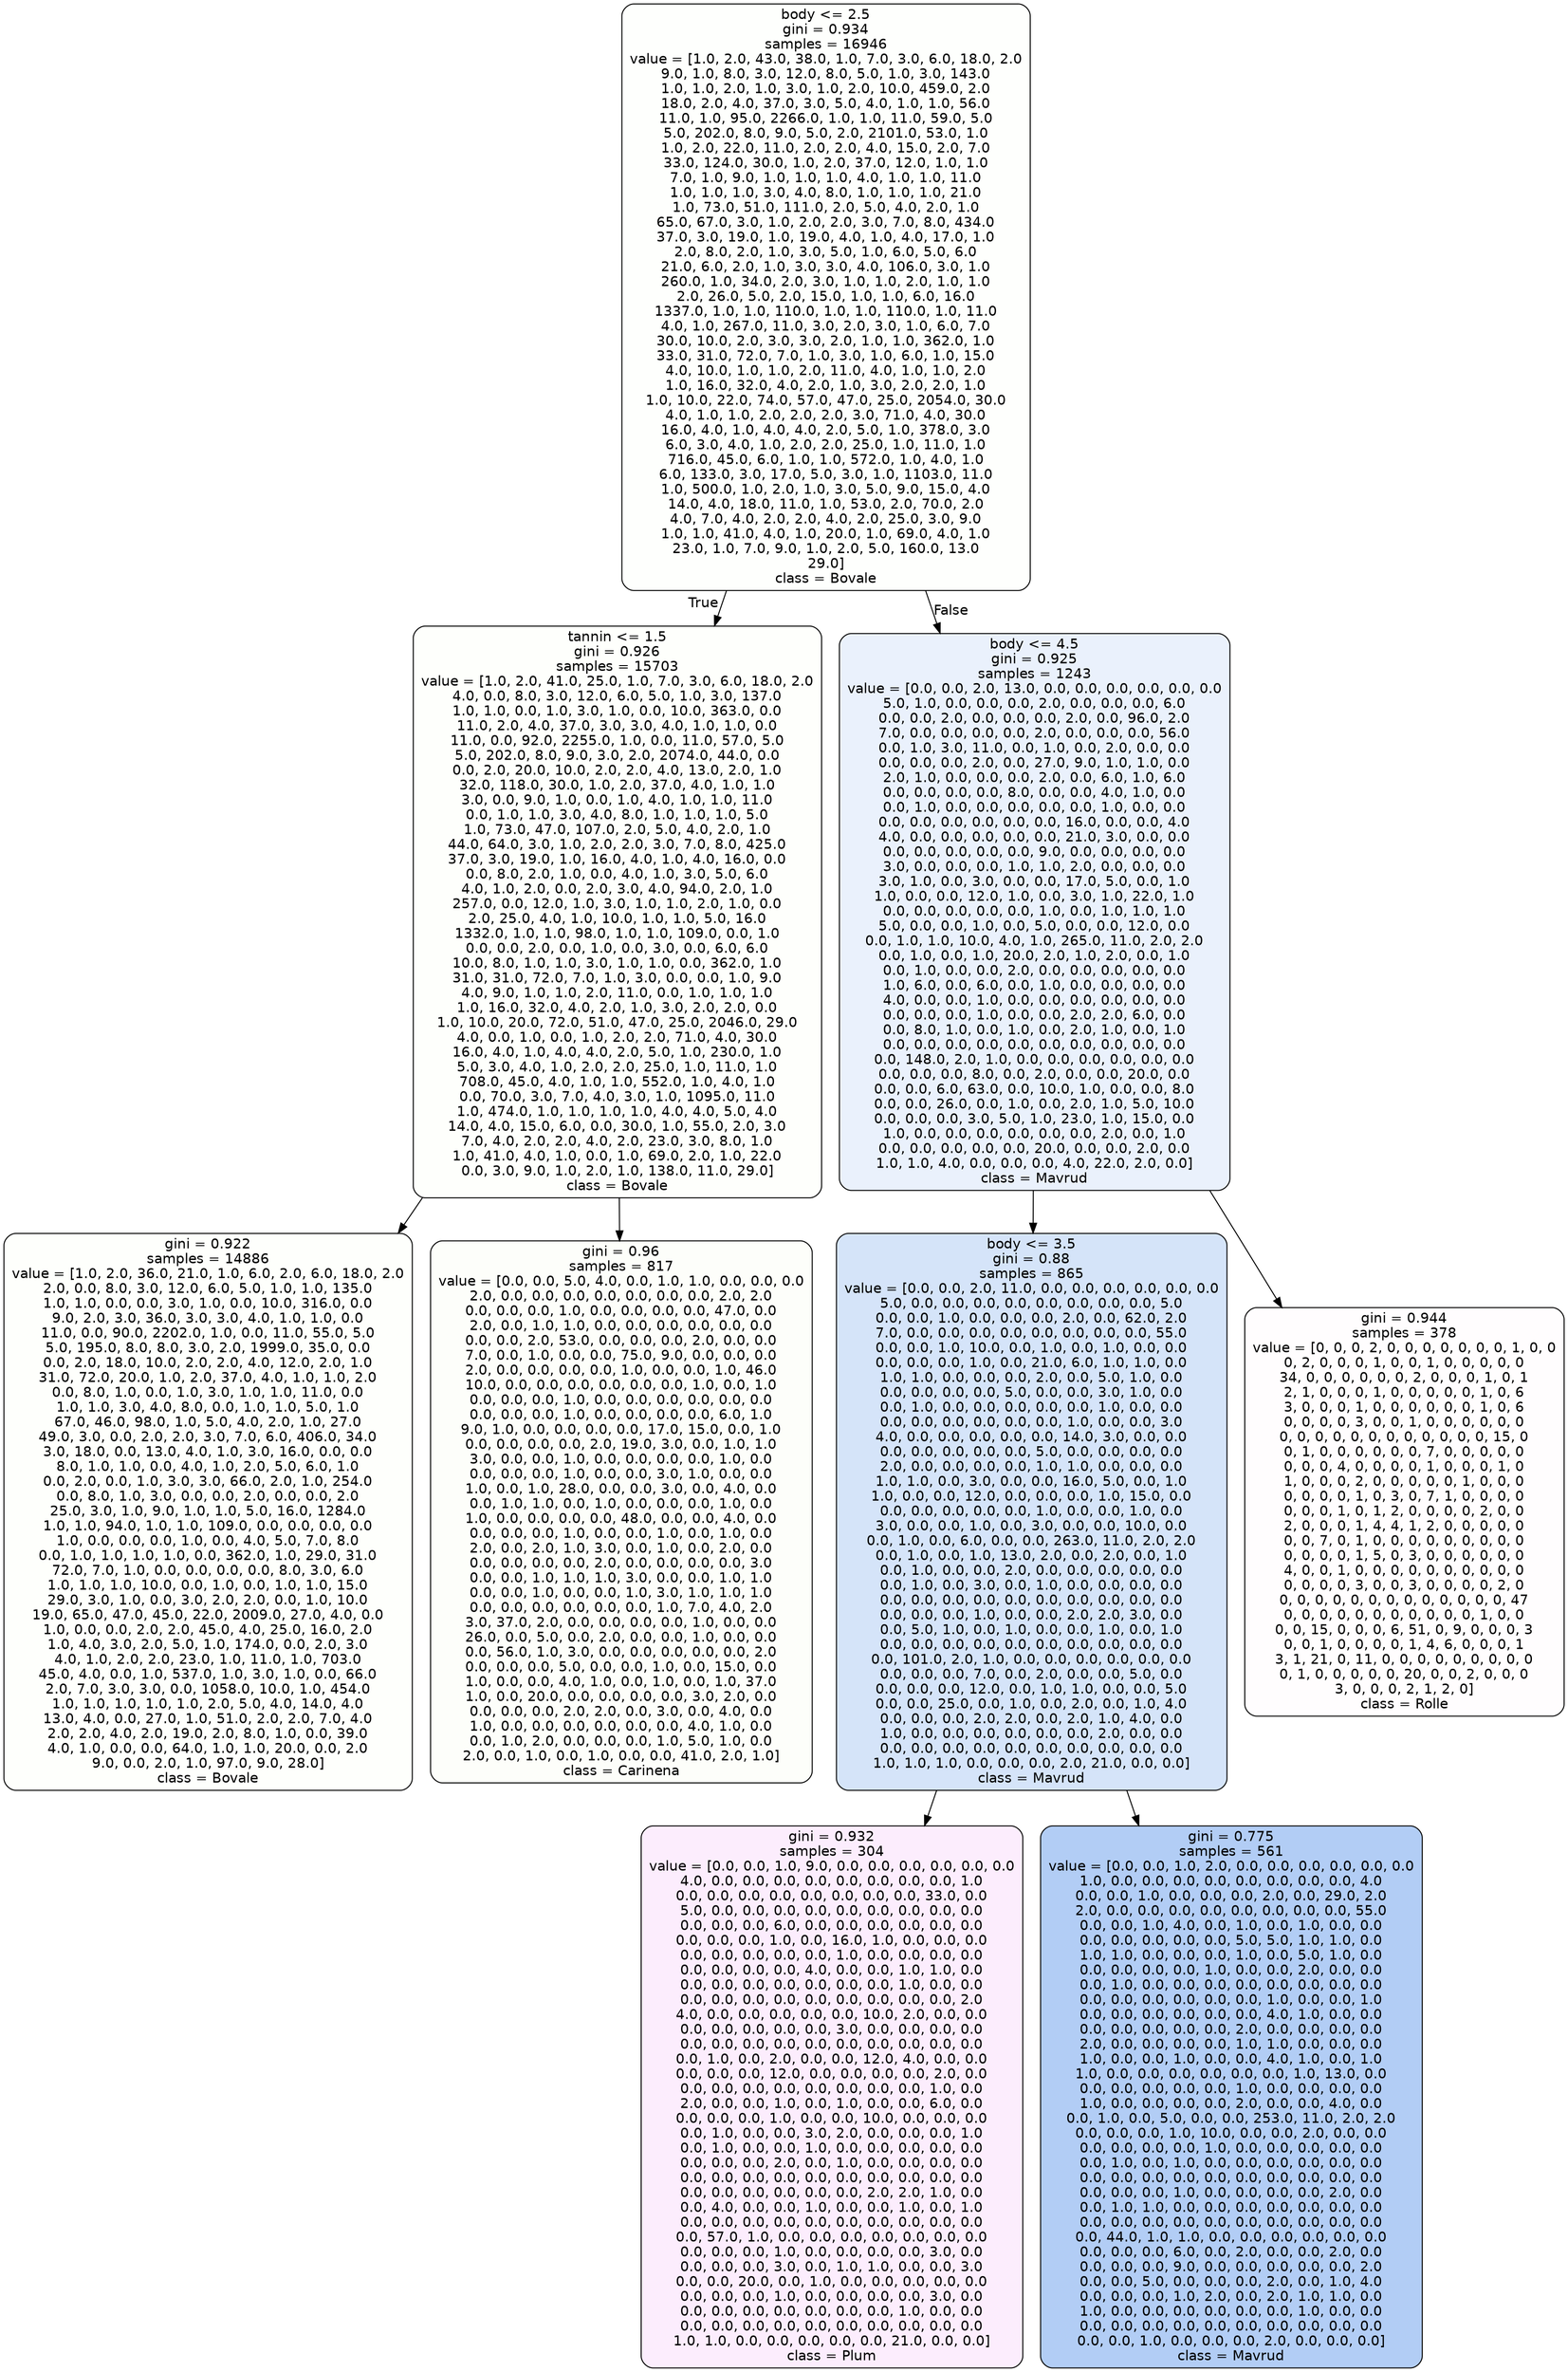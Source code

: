 digraph Tree {
node [shape=box, style="filled, rounded", color="black", fontname="helvetica"] ;
edge [fontname="helvetica"] ;
0 [label="body <= 2.5\ngini = 0.934\nsamples = 16946\nvalue = [1.0, 2.0, 43.0, 38.0, 1.0, 7.0, 3.0, 6.0, 18.0, 2.0\n9.0, 1.0, 8.0, 3.0, 12.0, 8.0, 5.0, 1.0, 3.0, 143.0\n1.0, 1.0, 2.0, 1.0, 3.0, 1.0, 2.0, 10.0, 459.0, 2.0\n18.0, 2.0, 4.0, 37.0, 3.0, 5.0, 4.0, 1.0, 1.0, 56.0\n11.0, 1.0, 95.0, 2266.0, 1.0, 1.0, 11.0, 59.0, 5.0\n5.0, 202.0, 8.0, 9.0, 5.0, 2.0, 2101.0, 53.0, 1.0\n1.0, 2.0, 22.0, 11.0, 2.0, 2.0, 4.0, 15.0, 2.0, 7.0\n33.0, 124.0, 30.0, 1.0, 2.0, 37.0, 12.0, 1.0, 1.0\n7.0, 1.0, 9.0, 1.0, 1.0, 1.0, 4.0, 1.0, 1.0, 11.0\n1.0, 1.0, 1.0, 3.0, 4.0, 8.0, 1.0, 1.0, 1.0, 21.0\n1.0, 73.0, 51.0, 111.0, 2.0, 5.0, 4.0, 2.0, 1.0\n65.0, 67.0, 3.0, 1.0, 2.0, 2.0, 3.0, 7.0, 8.0, 434.0\n37.0, 3.0, 19.0, 1.0, 19.0, 4.0, 1.0, 4.0, 17.0, 1.0\n2.0, 8.0, 2.0, 1.0, 3.0, 5.0, 1.0, 6.0, 5.0, 6.0\n21.0, 6.0, 2.0, 1.0, 3.0, 3.0, 4.0, 106.0, 3.0, 1.0\n260.0, 1.0, 34.0, 2.0, 3.0, 1.0, 1.0, 2.0, 1.0, 1.0\n2.0, 26.0, 5.0, 2.0, 15.0, 1.0, 1.0, 6.0, 16.0\n1337.0, 1.0, 1.0, 110.0, 1.0, 1.0, 110.0, 1.0, 11.0\n4.0, 1.0, 267.0, 11.0, 3.0, 2.0, 3.0, 1.0, 6.0, 7.0\n30.0, 10.0, 2.0, 3.0, 3.0, 2.0, 1.0, 1.0, 362.0, 1.0\n33.0, 31.0, 72.0, 7.0, 1.0, 3.0, 1.0, 6.0, 1.0, 15.0\n4.0, 10.0, 1.0, 1.0, 2.0, 11.0, 4.0, 1.0, 1.0, 2.0\n1.0, 16.0, 32.0, 4.0, 2.0, 1.0, 3.0, 2.0, 2.0, 1.0\n1.0, 10.0, 22.0, 74.0, 57.0, 47.0, 25.0, 2054.0, 30.0\n4.0, 1.0, 1.0, 2.0, 2.0, 2.0, 3.0, 71.0, 4.0, 30.0\n16.0, 4.0, 1.0, 4.0, 4.0, 2.0, 5.0, 1.0, 378.0, 3.0\n6.0, 3.0, 4.0, 1.0, 2.0, 2.0, 25.0, 1.0, 11.0, 1.0\n716.0, 45.0, 6.0, 1.0, 1.0, 572.0, 1.0, 4.0, 1.0\n6.0, 133.0, 3.0, 17.0, 5.0, 3.0, 1.0, 1103.0, 11.0\n1.0, 500.0, 1.0, 2.0, 1.0, 3.0, 5.0, 9.0, 15.0, 4.0\n14.0, 4.0, 18.0, 11.0, 1.0, 53.0, 2.0, 70.0, 2.0\n4.0, 7.0, 4.0, 2.0, 2.0, 4.0, 2.0, 25.0, 3.0, 9.0\n1.0, 1.0, 41.0, 4.0, 1.0, 20.0, 1.0, 69.0, 4.0, 1.0\n23.0, 1.0, 7.0, 9.0, 1.0, 2.0, 5.0, 160.0, 13.0\n29.0]\nclass = Bovale", fillcolor="#fefffd"] ;
1 [label="tannin <= 1.5\ngini = 0.926\nsamples = 15703\nvalue = [1.0, 2.0, 41.0, 25.0, 1.0, 7.0, 3.0, 6.0, 18.0, 2.0\n4.0, 0.0, 8.0, 3.0, 12.0, 6.0, 5.0, 1.0, 3.0, 137.0\n1.0, 1.0, 0.0, 1.0, 3.0, 1.0, 0.0, 10.0, 363.0, 0.0\n11.0, 2.0, 4.0, 37.0, 3.0, 3.0, 4.0, 1.0, 1.0, 0.0\n11.0, 0.0, 92.0, 2255.0, 1.0, 0.0, 11.0, 57.0, 5.0\n5.0, 202.0, 8.0, 9.0, 3.0, 2.0, 2074.0, 44.0, 0.0\n0.0, 2.0, 20.0, 10.0, 2.0, 2.0, 4.0, 13.0, 2.0, 1.0\n32.0, 118.0, 30.0, 1.0, 2.0, 37.0, 4.0, 1.0, 1.0\n3.0, 0.0, 9.0, 1.0, 0.0, 1.0, 4.0, 1.0, 1.0, 11.0\n0.0, 1.0, 1.0, 3.0, 4.0, 8.0, 1.0, 1.0, 1.0, 5.0\n1.0, 73.0, 47.0, 107.0, 2.0, 5.0, 4.0, 2.0, 1.0\n44.0, 64.0, 3.0, 1.0, 2.0, 2.0, 3.0, 7.0, 8.0, 425.0\n37.0, 3.0, 19.0, 1.0, 16.0, 4.0, 1.0, 4.0, 16.0, 0.0\n0.0, 8.0, 2.0, 1.0, 0.0, 4.0, 1.0, 3.0, 5.0, 6.0\n4.0, 1.0, 2.0, 0.0, 2.0, 3.0, 4.0, 94.0, 2.0, 1.0\n257.0, 0.0, 12.0, 1.0, 3.0, 1.0, 1.0, 2.0, 1.0, 0.0\n2.0, 25.0, 4.0, 1.0, 10.0, 1.0, 1.0, 5.0, 16.0\n1332.0, 1.0, 1.0, 98.0, 1.0, 1.0, 109.0, 0.0, 1.0\n0.0, 0.0, 2.0, 0.0, 1.0, 0.0, 3.0, 0.0, 6.0, 6.0\n10.0, 8.0, 1.0, 1.0, 3.0, 1.0, 1.0, 0.0, 362.0, 1.0\n31.0, 31.0, 72.0, 7.0, 1.0, 3.0, 0.0, 0.0, 1.0, 9.0\n4.0, 9.0, 1.0, 1.0, 2.0, 11.0, 0.0, 1.0, 1.0, 1.0\n1.0, 16.0, 32.0, 4.0, 2.0, 1.0, 3.0, 2.0, 2.0, 0.0\n1.0, 10.0, 20.0, 72.0, 51.0, 47.0, 25.0, 2046.0, 29.0\n4.0, 0.0, 1.0, 0.0, 1.0, 2.0, 2.0, 71.0, 4.0, 30.0\n16.0, 4.0, 1.0, 4.0, 4.0, 2.0, 5.0, 1.0, 230.0, 1.0\n5.0, 3.0, 4.0, 1.0, 2.0, 2.0, 25.0, 1.0, 11.0, 1.0\n708.0, 45.0, 4.0, 1.0, 1.0, 552.0, 1.0, 4.0, 1.0\n0.0, 70.0, 3.0, 7.0, 4.0, 3.0, 1.0, 1095.0, 11.0\n1.0, 474.0, 1.0, 1.0, 1.0, 1.0, 4.0, 4.0, 5.0, 4.0\n14.0, 4.0, 15.0, 6.0, 0.0, 30.0, 1.0, 55.0, 2.0, 3.0\n7.0, 4.0, 2.0, 2.0, 4.0, 2.0, 23.0, 3.0, 8.0, 1.0\n1.0, 41.0, 4.0, 1.0, 0.0, 1.0, 69.0, 2.0, 1.0, 22.0\n0.0, 3.0, 9.0, 1.0, 2.0, 1.0, 138.0, 11.0, 29.0]\nclass = Bovale", fillcolor="#fefffc"] ;
0 -> 1 [labeldistance=2.5, labelangle=45, headlabel="True"] ;
2 [label="gini = 0.922\nsamples = 14886\nvalue = [1.0, 2.0, 36.0, 21.0, 1.0, 6.0, 2.0, 6.0, 18.0, 2.0\n2.0, 0.0, 8.0, 3.0, 12.0, 6.0, 5.0, 1.0, 1.0, 135.0\n1.0, 1.0, 0.0, 0.0, 3.0, 1.0, 0.0, 10.0, 316.0, 0.0\n9.0, 2.0, 3.0, 36.0, 3.0, 3.0, 4.0, 1.0, 1.0, 0.0\n11.0, 0.0, 90.0, 2202.0, 1.0, 0.0, 11.0, 55.0, 5.0\n5.0, 195.0, 8.0, 8.0, 3.0, 2.0, 1999.0, 35.0, 0.0\n0.0, 2.0, 18.0, 10.0, 2.0, 2.0, 4.0, 12.0, 2.0, 1.0\n31.0, 72.0, 20.0, 1.0, 2.0, 37.0, 4.0, 1.0, 1.0, 2.0\n0.0, 8.0, 1.0, 0.0, 1.0, 3.0, 1.0, 1.0, 11.0, 0.0\n1.0, 1.0, 3.0, 4.0, 8.0, 0.0, 1.0, 1.0, 5.0, 1.0\n67.0, 46.0, 98.0, 1.0, 5.0, 4.0, 2.0, 1.0, 27.0\n49.0, 3.0, 0.0, 2.0, 2.0, 3.0, 7.0, 6.0, 406.0, 34.0\n3.0, 18.0, 0.0, 13.0, 4.0, 1.0, 3.0, 16.0, 0.0, 0.0\n8.0, 1.0, 1.0, 0.0, 4.0, 1.0, 2.0, 5.0, 6.0, 1.0\n0.0, 2.0, 0.0, 1.0, 3.0, 3.0, 66.0, 2.0, 1.0, 254.0\n0.0, 8.0, 1.0, 3.0, 0.0, 0.0, 2.0, 0.0, 0.0, 2.0\n25.0, 3.0, 1.0, 9.0, 1.0, 1.0, 5.0, 16.0, 1284.0\n1.0, 1.0, 94.0, 1.0, 1.0, 109.0, 0.0, 0.0, 0.0, 0.0\n1.0, 0.0, 0.0, 0.0, 1.0, 0.0, 4.0, 5.0, 7.0, 8.0\n0.0, 1.0, 1.0, 1.0, 1.0, 0.0, 362.0, 1.0, 29.0, 31.0\n72.0, 7.0, 1.0, 0.0, 0.0, 0.0, 0.0, 8.0, 3.0, 6.0\n1.0, 1.0, 1.0, 10.0, 0.0, 1.0, 0.0, 1.0, 1.0, 15.0\n29.0, 3.0, 1.0, 0.0, 3.0, 2.0, 2.0, 0.0, 1.0, 10.0\n19.0, 65.0, 47.0, 45.0, 22.0, 2009.0, 27.0, 4.0, 0.0\n1.0, 0.0, 0.0, 2.0, 2.0, 45.0, 4.0, 25.0, 16.0, 2.0\n1.0, 4.0, 3.0, 2.0, 5.0, 1.0, 174.0, 0.0, 2.0, 3.0\n4.0, 1.0, 2.0, 2.0, 23.0, 1.0, 11.0, 1.0, 703.0\n45.0, 4.0, 0.0, 1.0, 537.0, 1.0, 3.0, 1.0, 0.0, 66.0\n2.0, 7.0, 3.0, 3.0, 0.0, 1058.0, 10.0, 1.0, 454.0\n1.0, 1.0, 1.0, 1.0, 1.0, 2.0, 5.0, 4.0, 14.0, 4.0\n13.0, 4.0, 0.0, 27.0, 1.0, 51.0, 2.0, 2.0, 7.0, 4.0\n2.0, 2.0, 4.0, 2.0, 19.0, 2.0, 8.0, 1.0, 0.0, 39.0\n4.0, 1.0, 0.0, 0.0, 64.0, 1.0, 1.0, 20.0, 0.0, 2.0\n9.0, 0.0, 2.0, 1.0, 97.0, 9.0, 28.0]\nclass = Bovale", fillcolor="#fefffc"] ;
1 -> 2 ;
3 [label="gini = 0.96\nsamples = 817\nvalue = [0.0, 0.0, 5.0, 4.0, 0.0, 1.0, 1.0, 0.0, 0.0, 0.0\n2.0, 0.0, 0.0, 0.0, 0.0, 0.0, 0.0, 0.0, 2.0, 2.0\n0.0, 0.0, 0.0, 1.0, 0.0, 0.0, 0.0, 0.0, 47.0, 0.0\n2.0, 0.0, 1.0, 1.0, 0.0, 0.0, 0.0, 0.0, 0.0, 0.0\n0.0, 0.0, 2.0, 53.0, 0.0, 0.0, 0.0, 2.0, 0.0, 0.0\n7.0, 0.0, 1.0, 0.0, 0.0, 75.0, 9.0, 0.0, 0.0, 0.0\n2.0, 0.0, 0.0, 0.0, 0.0, 1.0, 0.0, 0.0, 1.0, 46.0\n10.0, 0.0, 0.0, 0.0, 0.0, 0.0, 0.0, 1.0, 0.0, 1.0\n0.0, 0.0, 0.0, 1.0, 0.0, 0.0, 0.0, 0.0, 0.0, 0.0\n0.0, 0.0, 0.0, 1.0, 0.0, 0.0, 0.0, 0.0, 6.0, 1.0\n9.0, 1.0, 0.0, 0.0, 0.0, 0.0, 17.0, 15.0, 0.0, 1.0\n0.0, 0.0, 0.0, 0.0, 2.0, 19.0, 3.0, 0.0, 1.0, 1.0\n3.0, 0.0, 0.0, 1.0, 0.0, 0.0, 0.0, 0.0, 1.0, 0.0\n0.0, 0.0, 0.0, 1.0, 0.0, 0.0, 3.0, 1.0, 0.0, 0.0\n1.0, 0.0, 1.0, 28.0, 0.0, 0.0, 3.0, 0.0, 4.0, 0.0\n0.0, 1.0, 1.0, 0.0, 1.0, 0.0, 0.0, 0.0, 1.0, 0.0\n1.0, 0.0, 0.0, 0.0, 0.0, 48.0, 0.0, 0.0, 4.0, 0.0\n0.0, 0.0, 0.0, 1.0, 0.0, 0.0, 1.0, 0.0, 1.0, 0.0\n2.0, 0.0, 2.0, 1.0, 3.0, 0.0, 1.0, 0.0, 2.0, 0.0\n0.0, 0.0, 0.0, 0.0, 2.0, 0.0, 0.0, 0.0, 0.0, 3.0\n0.0, 0.0, 1.0, 1.0, 1.0, 3.0, 0.0, 0.0, 1.0, 1.0\n0.0, 0.0, 1.0, 0.0, 0.0, 1.0, 3.0, 1.0, 1.0, 1.0\n0.0, 0.0, 0.0, 0.0, 0.0, 0.0, 1.0, 7.0, 4.0, 2.0\n3.0, 37.0, 2.0, 0.0, 0.0, 0.0, 0.0, 1.0, 0.0, 0.0\n26.0, 0.0, 5.0, 0.0, 2.0, 0.0, 0.0, 1.0, 0.0, 0.0\n0.0, 56.0, 1.0, 3.0, 0.0, 0.0, 0.0, 0.0, 0.0, 2.0\n0.0, 0.0, 0.0, 5.0, 0.0, 0.0, 1.0, 0.0, 15.0, 0.0\n1.0, 0.0, 0.0, 4.0, 1.0, 0.0, 1.0, 0.0, 1.0, 37.0\n1.0, 0.0, 20.0, 0.0, 0.0, 0.0, 0.0, 3.0, 2.0, 0.0\n0.0, 0.0, 0.0, 2.0, 2.0, 0.0, 3.0, 0.0, 4.0, 0.0\n1.0, 0.0, 0.0, 0.0, 0.0, 0.0, 0.0, 4.0, 1.0, 0.0\n0.0, 1.0, 2.0, 0.0, 0.0, 0.0, 1.0, 5.0, 1.0, 0.0\n2.0, 0.0, 1.0, 0.0, 1.0, 0.0, 0.0, 41.0, 2.0, 1.0]\nclass = Carinena", fillcolor="#fdfefa"] ;
1 -> 3 ;
4 [label="body <= 4.5\ngini = 0.925\nsamples = 1243\nvalue = [0.0, 0.0, 2.0, 13.0, 0.0, 0.0, 0.0, 0.0, 0.0, 0.0\n5.0, 1.0, 0.0, 0.0, 0.0, 2.0, 0.0, 0.0, 0.0, 6.0\n0.0, 0.0, 2.0, 0.0, 0.0, 0.0, 2.0, 0.0, 96.0, 2.0\n7.0, 0.0, 0.0, 0.0, 0.0, 2.0, 0.0, 0.0, 0.0, 56.0\n0.0, 1.0, 3.0, 11.0, 0.0, 1.0, 0.0, 2.0, 0.0, 0.0\n0.0, 0.0, 0.0, 2.0, 0.0, 27.0, 9.0, 1.0, 1.0, 0.0\n2.0, 1.0, 0.0, 0.0, 0.0, 2.0, 0.0, 6.0, 1.0, 6.0\n0.0, 0.0, 0.0, 0.0, 8.0, 0.0, 0.0, 4.0, 1.0, 0.0\n0.0, 1.0, 0.0, 0.0, 0.0, 0.0, 0.0, 1.0, 0.0, 0.0\n0.0, 0.0, 0.0, 0.0, 0.0, 0.0, 16.0, 0.0, 0.0, 4.0\n4.0, 0.0, 0.0, 0.0, 0.0, 0.0, 21.0, 3.0, 0.0, 0.0\n0.0, 0.0, 0.0, 0.0, 0.0, 9.0, 0.0, 0.0, 0.0, 0.0\n3.0, 0.0, 0.0, 0.0, 1.0, 1.0, 2.0, 0.0, 0.0, 0.0\n3.0, 1.0, 0.0, 3.0, 0.0, 0.0, 17.0, 5.0, 0.0, 1.0\n1.0, 0.0, 0.0, 12.0, 1.0, 0.0, 3.0, 1.0, 22.0, 1.0\n0.0, 0.0, 0.0, 0.0, 0.0, 1.0, 0.0, 1.0, 1.0, 1.0\n5.0, 0.0, 0.0, 1.0, 0.0, 5.0, 0.0, 0.0, 12.0, 0.0\n0.0, 1.0, 1.0, 10.0, 4.0, 1.0, 265.0, 11.0, 2.0, 2.0\n0.0, 1.0, 0.0, 1.0, 20.0, 2.0, 1.0, 2.0, 0.0, 1.0\n0.0, 1.0, 0.0, 0.0, 2.0, 0.0, 0.0, 0.0, 0.0, 0.0\n1.0, 6.0, 0.0, 6.0, 0.0, 1.0, 0.0, 0.0, 0.0, 0.0\n4.0, 0.0, 0.0, 1.0, 0.0, 0.0, 0.0, 0.0, 0.0, 0.0\n0.0, 0.0, 0.0, 1.0, 0.0, 0.0, 2.0, 2.0, 6.0, 0.0\n0.0, 8.0, 1.0, 0.0, 1.0, 0.0, 2.0, 1.0, 0.0, 1.0\n0.0, 0.0, 0.0, 0.0, 0.0, 0.0, 0.0, 0.0, 0.0, 0.0\n0.0, 148.0, 2.0, 1.0, 0.0, 0.0, 0.0, 0.0, 0.0, 0.0\n0.0, 0.0, 0.0, 8.0, 0.0, 2.0, 0.0, 0.0, 20.0, 0.0\n0.0, 0.0, 6.0, 63.0, 0.0, 10.0, 1.0, 0.0, 0.0, 8.0\n0.0, 0.0, 26.0, 0.0, 1.0, 0.0, 2.0, 1.0, 5.0, 10.0\n0.0, 0.0, 0.0, 3.0, 5.0, 1.0, 23.0, 1.0, 15.0, 0.0\n1.0, 0.0, 0.0, 0.0, 0.0, 0.0, 0.0, 2.0, 0.0, 1.0\n0.0, 0.0, 0.0, 0.0, 0.0, 20.0, 0.0, 0.0, 2.0, 0.0\n1.0, 1.0, 4.0, 0.0, 0.0, 0.0, 4.0, 22.0, 2.0, 0.0]\nclass = Mavrud", fillcolor="#eaf1fc"] ;
0 -> 4 [labeldistance=2.5, labelangle=-45, headlabel="False"] ;
5 [label="body <= 3.5\ngini = 0.88\nsamples = 865\nvalue = [0.0, 0.0, 2.0, 11.0, 0.0, 0.0, 0.0, 0.0, 0.0, 0.0\n5.0, 0.0, 0.0, 0.0, 0.0, 0.0, 0.0, 0.0, 0.0, 5.0\n0.0, 0.0, 1.0, 0.0, 0.0, 0.0, 2.0, 0.0, 62.0, 2.0\n7.0, 0.0, 0.0, 0.0, 0.0, 0.0, 0.0, 0.0, 0.0, 55.0\n0.0, 0.0, 1.0, 10.0, 0.0, 1.0, 0.0, 1.0, 0.0, 0.0\n0.0, 0.0, 0.0, 1.0, 0.0, 21.0, 6.0, 1.0, 1.0, 0.0\n1.0, 1.0, 0.0, 0.0, 0.0, 2.0, 0.0, 5.0, 1.0, 0.0\n0.0, 0.0, 0.0, 0.0, 5.0, 0.0, 0.0, 3.0, 1.0, 0.0\n0.0, 1.0, 0.0, 0.0, 0.0, 0.0, 0.0, 1.0, 0.0, 0.0\n0.0, 0.0, 0.0, 0.0, 0.0, 0.0, 1.0, 0.0, 0.0, 3.0\n4.0, 0.0, 0.0, 0.0, 0.0, 0.0, 14.0, 3.0, 0.0, 0.0\n0.0, 0.0, 0.0, 0.0, 0.0, 5.0, 0.0, 0.0, 0.0, 0.0\n2.0, 0.0, 0.0, 0.0, 0.0, 1.0, 1.0, 0.0, 0.0, 0.0\n1.0, 1.0, 0.0, 3.0, 0.0, 0.0, 16.0, 5.0, 0.0, 1.0\n1.0, 0.0, 0.0, 12.0, 0.0, 0.0, 0.0, 1.0, 15.0, 0.0\n0.0, 0.0, 0.0, 0.0, 0.0, 1.0, 0.0, 0.0, 1.0, 0.0\n3.0, 0.0, 0.0, 1.0, 0.0, 3.0, 0.0, 0.0, 10.0, 0.0\n0.0, 1.0, 0.0, 6.0, 0.0, 0.0, 263.0, 11.0, 2.0, 2.0\n0.0, 1.0, 0.0, 1.0, 13.0, 2.0, 0.0, 2.0, 0.0, 1.0\n0.0, 1.0, 0.0, 0.0, 2.0, 0.0, 0.0, 0.0, 0.0, 0.0\n0.0, 1.0, 0.0, 3.0, 0.0, 1.0, 0.0, 0.0, 0.0, 0.0\n0.0, 0.0, 0.0, 0.0, 0.0, 0.0, 0.0, 0.0, 0.0, 0.0\n0.0, 0.0, 0.0, 1.0, 0.0, 0.0, 2.0, 2.0, 3.0, 0.0\n0.0, 5.0, 1.0, 0.0, 1.0, 0.0, 0.0, 1.0, 0.0, 1.0\n0.0, 0.0, 0.0, 0.0, 0.0, 0.0, 0.0, 0.0, 0.0, 0.0\n0.0, 101.0, 2.0, 1.0, 0.0, 0.0, 0.0, 0.0, 0.0, 0.0\n0.0, 0.0, 0.0, 7.0, 0.0, 2.0, 0.0, 0.0, 5.0, 0.0\n0.0, 0.0, 0.0, 12.0, 0.0, 1.0, 1.0, 0.0, 0.0, 5.0\n0.0, 0.0, 25.0, 0.0, 1.0, 0.0, 2.0, 0.0, 1.0, 4.0\n0.0, 0.0, 0.0, 2.0, 2.0, 0.0, 2.0, 1.0, 4.0, 0.0\n1.0, 0.0, 0.0, 0.0, 0.0, 0.0, 0.0, 2.0, 0.0, 0.0\n0.0, 0.0, 0.0, 0.0, 0.0, 0.0, 0.0, 0.0, 0.0, 0.0\n1.0, 1.0, 1.0, 0.0, 0.0, 0.0, 2.0, 21.0, 0.0, 0.0]\nclass = Mavrud", fillcolor="#d5e4f9"] ;
4 -> 5 ;
6 [label="gini = 0.932\nsamples = 304\nvalue = [0.0, 0.0, 1.0, 9.0, 0.0, 0.0, 0.0, 0.0, 0.0, 0.0\n4.0, 0.0, 0.0, 0.0, 0.0, 0.0, 0.0, 0.0, 0.0, 1.0\n0.0, 0.0, 0.0, 0.0, 0.0, 0.0, 0.0, 0.0, 33.0, 0.0\n5.0, 0.0, 0.0, 0.0, 0.0, 0.0, 0.0, 0.0, 0.0, 0.0\n0.0, 0.0, 0.0, 6.0, 0.0, 0.0, 0.0, 0.0, 0.0, 0.0\n0.0, 0.0, 0.0, 1.0, 0.0, 16.0, 1.0, 0.0, 0.0, 0.0\n0.0, 0.0, 0.0, 0.0, 0.0, 1.0, 0.0, 0.0, 0.0, 0.0\n0.0, 0.0, 0.0, 0.0, 4.0, 0.0, 0.0, 1.0, 1.0, 0.0\n0.0, 0.0, 0.0, 0.0, 0.0, 0.0, 0.0, 1.0, 0.0, 0.0\n0.0, 0.0, 0.0, 0.0, 0.0, 0.0, 0.0, 0.0, 0.0, 2.0\n4.0, 0.0, 0.0, 0.0, 0.0, 0.0, 10.0, 2.0, 0.0, 0.0\n0.0, 0.0, 0.0, 0.0, 0.0, 3.0, 0.0, 0.0, 0.0, 0.0\n0.0, 0.0, 0.0, 0.0, 0.0, 0.0, 0.0, 0.0, 0.0, 0.0\n0.0, 1.0, 0.0, 2.0, 0.0, 0.0, 12.0, 4.0, 0.0, 0.0\n0.0, 0.0, 0.0, 12.0, 0.0, 0.0, 0.0, 0.0, 2.0, 0.0\n0.0, 0.0, 0.0, 0.0, 0.0, 0.0, 0.0, 0.0, 1.0, 0.0\n2.0, 0.0, 0.0, 1.0, 0.0, 1.0, 0.0, 0.0, 6.0, 0.0\n0.0, 0.0, 0.0, 1.0, 0.0, 0.0, 10.0, 0.0, 0.0, 0.0\n0.0, 1.0, 0.0, 0.0, 3.0, 2.0, 0.0, 0.0, 0.0, 1.0\n0.0, 1.0, 0.0, 0.0, 1.0, 0.0, 0.0, 0.0, 0.0, 0.0\n0.0, 0.0, 0.0, 2.0, 0.0, 1.0, 0.0, 0.0, 0.0, 0.0\n0.0, 0.0, 0.0, 0.0, 0.0, 0.0, 0.0, 0.0, 0.0, 0.0\n0.0, 0.0, 0.0, 0.0, 0.0, 0.0, 2.0, 2.0, 1.0, 0.0\n0.0, 4.0, 0.0, 0.0, 1.0, 0.0, 0.0, 1.0, 0.0, 1.0\n0.0, 0.0, 0.0, 0.0, 0.0, 0.0, 0.0, 0.0, 0.0, 0.0\n0.0, 57.0, 1.0, 0.0, 0.0, 0.0, 0.0, 0.0, 0.0, 0.0\n0.0, 0.0, 0.0, 1.0, 0.0, 0.0, 0.0, 0.0, 3.0, 0.0\n0.0, 0.0, 0.0, 3.0, 0.0, 1.0, 1.0, 0.0, 0.0, 3.0\n0.0, 0.0, 20.0, 0.0, 1.0, 0.0, 0.0, 0.0, 0.0, 0.0\n0.0, 0.0, 0.0, 1.0, 0.0, 0.0, 0.0, 0.0, 3.0, 0.0\n0.0, 0.0, 0.0, 0.0, 0.0, 0.0, 0.0, 1.0, 0.0, 0.0\n0.0, 0.0, 0.0, 0.0, 0.0, 0.0, 0.0, 0.0, 0.0, 0.0\n1.0, 1.0, 0.0, 0.0, 0.0, 0.0, 0.0, 21.0, 0.0, 0.0]\nclass = Plum", fillcolor="#fcedfd"] ;
5 -> 6 ;
7 [label="gini = 0.775\nsamples = 561\nvalue = [0.0, 0.0, 1.0, 2.0, 0.0, 0.0, 0.0, 0.0, 0.0, 0.0\n1.0, 0.0, 0.0, 0.0, 0.0, 0.0, 0.0, 0.0, 0.0, 4.0\n0.0, 0.0, 1.0, 0.0, 0.0, 0.0, 2.0, 0.0, 29.0, 2.0\n2.0, 0.0, 0.0, 0.0, 0.0, 0.0, 0.0, 0.0, 0.0, 55.0\n0.0, 0.0, 1.0, 4.0, 0.0, 1.0, 0.0, 1.0, 0.0, 0.0\n0.0, 0.0, 0.0, 0.0, 0.0, 5.0, 5.0, 1.0, 1.0, 0.0\n1.0, 1.0, 0.0, 0.0, 0.0, 1.0, 0.0, 5.0, 1.0, 0.0\n0.0, 0.0, 0.0, 0.0, 1.0, 0.0, 0.0, 2.0, 0.0, 0.0\n0.0, 1.0, 0.0, 0.0, 0.0, 0.0, 0.0, 0.0, 0.0, 0.0\n0.0, 0.0, 0.0, 0.0, 0.0, 0.0, 1.0, 0.0, 0.0, 1.0\n0.0, 0.0, 0.0, 0.0, 0.0, 0.0, 4.0, 1.0, 0.0, 0.0\n0.0, 0.0, 0.0, 0.0, 0.0, 2.0, 0.0, 0.0, 0.0, 0.0\n2.0, 0.0, 0.0, 0.0, 0.0, 1.0, 1.0, 0.0, 0.0, 0.0\n1.0, 0.0, 0.0, 1.0, 0.0, 0.0, 4.0, 1.0, 0.0, 1.0\n1.0, 0.0, 0.0, 0.0, 0.0, 0.0, 0.0, 1.0, 13.0, 0.0\n0.0, 0.0, 0.0, 0.0, 0.0, 1.0, 0.0, 0.0, 0.0, 0.0\n1.0, 0.0, 0.0, 0.0, 0.0, 2.0, 0.0, 0.0, 4.0, 0.0\n0.0, 1.0, 0.0, 5.0, 0.0, 0.0, 253.0, 11.0, 2.0, 2.0\n0.0, 0.0, 0.0, 1.0, 10.0, 0.0, 0.0, 2.0, 0.0, 0.0\n0.0, 0.0, 0.0, 0.0, 1.0, 0.0, 0.0, 0.0, 0.0, 0.0\n0.0, 1.0, 0.0, 1.0, 0.0, 0.0, 0.0, 0.0, 0.0, 0.0\n0.0, 0.0, 0.0, 0.0, 0.0, 0.0, 0.0, 0.0, 0.0, 0.0\n0.0, 0.0, 0.0, 1.0, 0.0, 0.0, 0.0, 0.0, 2.0, 0.0\n0.0, 1.0, 1.0, 0.0, 0.0, 0.0, 0.0, 0.0, 0.0, 0.0\n0.0, 0.0, 0.0, 0.0, 0.0, 0.0, 0.0, 0.0, 0.0, 0.0\n0.0, 44.0, 1.0, 1.0, 0.0, 0.0, 0.0, 0.0, 0.0, 0.0\n0.0, 0.0, 0.0, 6.0, 0.0, 2.0, 0.0, 0.0, 2.0, 0.0\n0.0, 0.0, 0.0, 9.0, 0.0, 0.0, 0.0, 0.0, 0.0, 2.0\n0.0, 0.0, 5.0, 0.0, 0.0, 0.0, 2.0, 0.0, 1.0, 4.0\n0.0, 0.0, 0.0, 1.0, 2.0, 0.0, 2.0, 1.0, 1.0, 0.0\n1.0, 0.0, 0.0, 0.0, 0.0, 0.0, 0.0, 1.0, 0.0, 0.0\n0.0, 0.0, 0.0, 0.0, 0.0, 0.0, 0.0, 0.0, 0.0, 0.0\n0.0, 0.0, 1.0, 0.0, 0.0, 0.0, 2.0, 0.0, 0.0, 0.0]\nclass = Mavrud", fillcolor="#b2cdf5"] ;
5 -> 7 ;
8 [label="gini = 0.944\nsamples = 378\nvalue = [0, 0, 0, 2, 0, 0, 0, 0, 0, 0, 0, 1, 0, 0\n0, 2, 0, 0, 0, 1, 0, 0, 1, 0, 0, 0, 0, 0\n34, 0, 0, 0, 0, 0, 0, 2, 0, 0, 0, 1, 0, 1\n2, 1, 0, 0, 0, 1, 0, 0, 0, 0, 0, 1, 0, 6\n3, 0, 0, 0, 1, 0, 0, 0, 0, 0, 0, 1, 0, 6\n0, 0, 0, 0, 3, 0, 0, 1, 0, 0, 0, 0, 0, 0\n0, 0, 0, 0, 0, 0, 0, 0, 0, 0, 0, 0, 15, 0\n0, 1, 0, 0, 0, 0, 0, 0, 7, 0, 0, 0, 0, 0\n0, 0, 0, 4, 0, 0, 0, 0, 1, 0, 0, 0, 1, 0\n1, 0, 0, 0, 2, 0, 0, 0, 0, 0, 1, 0, 0, 0\n0, 0, 0, 0, 1, 0, 3, 0, 7, 1, 0, 0, 0, 0\n0, 0, 0, 1, 0, 1, 2, 0, 0, 0, 0, 2, 0, 0\n2, 0, 0, 0, 1, 4, 4, 1, 2, 0, 0, 0, 0, 0\n0, 0, 7, 0, 1, 0, 0, 0, 0, 0, 0, 0, 0, 0\n0, 0, 0, 0, 1, 5, 0, 3, 0, 0, 0, 0, 0, 0\n4, 0, 0, 1, 0, 0, 0, 0, 0, 0, 0, 0, 0, 0\n0, 0, 0, 0, 3, 0, 0, 3, 0, 0, 0, 0, 2, 0\n0, 0, 0, 0, 0, 0, 0, 0, 0, 0, 0, 0, 0, 47\n0, 0, 0, 0, 0, 0, 0, 0, 0, 0, 0, 1, 0, 0\n0, 0, 15, 0, 0, 0, 6, 51, 0, 9, 0, 0, 0, 3\n0, 0, 1, 0, 0, 0, 0, 1, 4, 6, 0, 0, 0, 1\n3, 1, 21, 0, 11, 0, 0, 0, 0, 0, 0, 0, 0, 0\n0, 1, 0, 0, 0, 0, 0, 20, 0, 0, 2, 0, 0, 0\n3, 0, 0, 0, 2, 1, 2, 0]\nclass = Rolle", fillcolor="#fffdfe"] ;
4 -> 8 ;
}